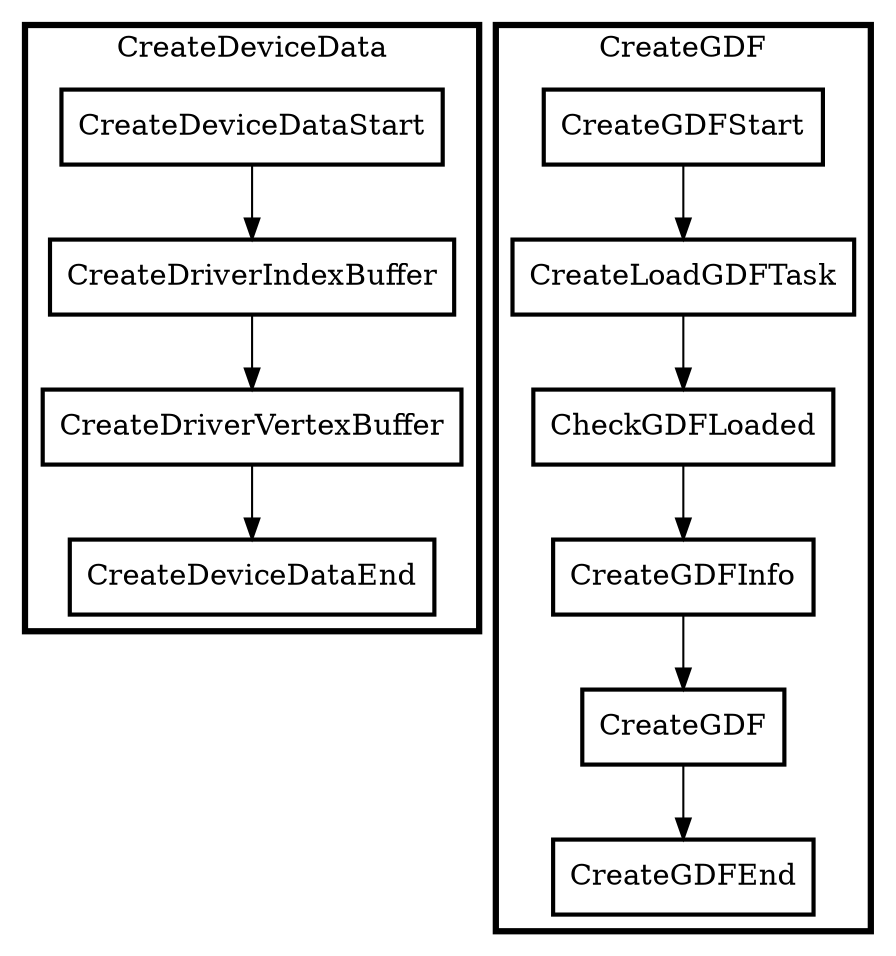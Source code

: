 digraph OksEngine {
  node [shape=rect];
   rankdir=TB;
    style=bold;
    color = black;
    penwidth = 3;
    node [style=bold,color=black];
    
   subgraph cluster_0 {
     label = "CreateDeviceData"; // Название кластера
     CreateDeviceDataStart -> CreateDriverIndexBuffer;
     CreateDriverIndexBuffer -> CreateDriverVertexBuffer;
     CreateDriverVertexBuffer -> CreateDeviceDataEnd;
   }

   subgraph cluster_1 {
     label = "CreateGDF"; // Название кластера
     CreateGDFStart -> CreateLoadGDFTask;
     CreateLoadGDFTask -> CheckGDFLoaded;
     CheckGDFLoaded -> CreateGDFInfo;
     CreateGDFInfo -> CreateGDF;
     CreateGDF -> CreateGDFEnd;
   }
  }

